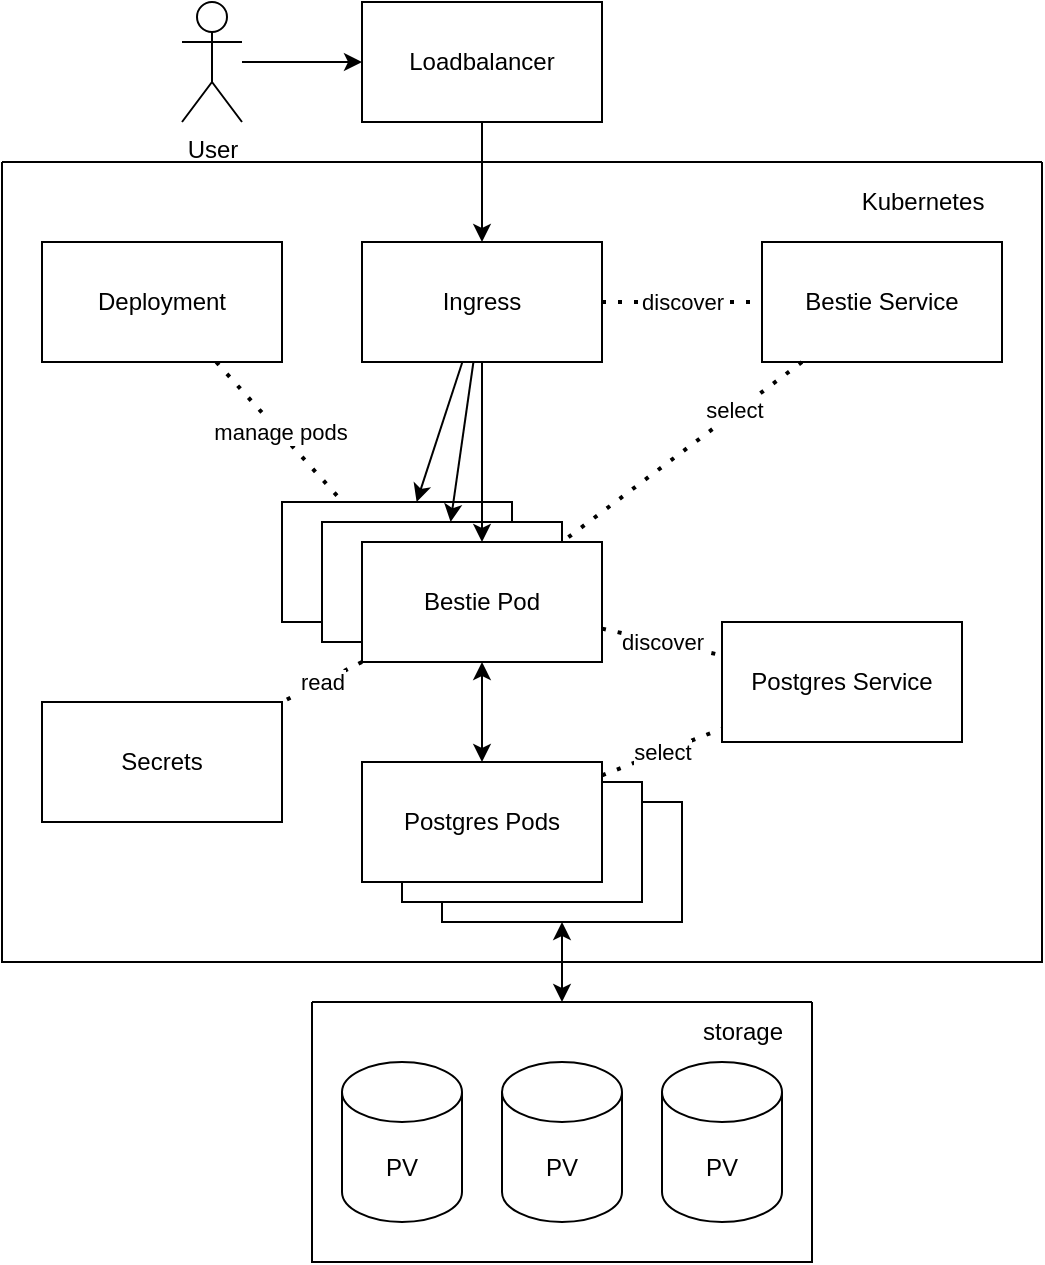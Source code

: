 <mxfile version="17.4.6" type="github">
  <diagram id="jx3OoIZnFbqbHVB8xl_e" name="Page-1">
    <mxGraphModel dx="786" dy="1161" grid="1" gridSize="10" guides="1" tooltips="1" connect="1" arrows="1" fold="1" page="1" pageScale="1" pageWidth="850" pageHeight="1100" math="0" shadow="0">
      <root>
        <mxCell id="0" />
        <mxCell id="1" parent="0" />
        <mxCell id="zp51tWcMS4xHJCahMgBf-17" value="" style="swimlane;startSize=0;" vertex="1" parent="1">
          <mxGeometry x="80" y="280" width="520" height="400" as="geometry" />
        </mxCell>
        <mxCell id="zp51tWcMS4xHJCahMgBf-18" value="Kubernetes" style="text;html=1;align=center;verticalAlign=middle;resizable=0;points=[];autosize=1;strokeColor=none;fillColor=none;" vertex="1" parent="zp51tWcMS4xHJCahMgBf-17">
          <mxGeometry x="420" y="10" width="80" height="20" as="geometry" />
        </mxCell>
        <mxCell id="zp51tWcMS4xHJCahMgBf-4" value="Bestie Pod" style="rounded=0;whiteSpace=wrap;html=1;" vertex="1" parent="zp51tWcMS4xHJCahMgBf-17">
          <mxGeometry x="140" y="170" width="115" height="60" as="geometry" />
        </mxCell>
        <mxCell id="zp51tWcMS4xHJCahMgBf-5" value="Bestie Pod" style="rounded=0;whiteSpace=wrap;html=1;" vertex="1" parent="zp51tWcMS4xHJCahMgBf-17">
          <mxGeometry x="160" y="180" width="120" height="60" as="geometry" />
        </mxCell>
        <mxCell id="zp51tWcMS4xHJCahMgBf-6" value="Bestie Pod" style="rounded=0;whiteSpace=wrap;html=1;" vertex="1" parent="zp51tWcMS4xHJCahMgBf-17">
          <mxGeometry x="180" y="190" width="120" height="60" as="geometry" />
        </mxCell>
        <mxCell id="zp51tWcMS4xHJCahMgBf-26" value="manage pods" style="endArrow=none;dashed=1;html=1;dashPattern=1 3;strokeWidth=2;rounded=0;" edge="1" parent="zp51tWcMS4xHJCahMgBf-17" source="zp51tWcMS4xHJCahMgBf-20" target="zp51tWcMS4xHJCahMgBf-4">
          <mxGeometry width="50" height="50" relative="1" as="geometry">
            <mxPoint x="320" y="250" as="sourcePoint" />
            <mxPoint x="370" y="200" as="targetPoint" />
          </mxGeometry>
        </mxCell>
        <mxCell id="zp51tWcMS4xHJCahMgBf-1" value="Ingress" style="rounded=0;whiteSpace=wrap;html=1;" vertex="1" parent="zp51tWcMS4xHJCahMgBf-17">
          <mxGeometry x="180" y="40" width="120" height="60" as="geometry" />
        </mxCell>
        <mxCell id="zp51tWcMS4xHJCahMgBf-10" value="" style="endArrow=classic;html=1;rounded=0;" edge="1" parent="zp51tWcMS4xHJCahMgBf-17" source="zp51tWcMS4xHJCahMgBf-1" target="zp51tWcMS4xHJCahMgBf-4">
          <mxGeometry width="50" height="50" relative="1" as="geometry">
            <mxPoint x="320" y="270" as="sourcePoint" />
            <mxPoint x="370" y="220" as="targetPoint" />
          </mxGeometry>
        </mxCell>
        <mxCell id="zp51tWcMS4xHJCahMgBf-11" value="" style="endArrow=classic;html=1;rounded=0;" edge="1" parent="zp51tWcMS4xHJCahMgBf-17" source="zp51tWcMS4xHJCahMgBf-1" target="zp51tWcMS4xHJCahMgBf-5">
          <mxGeometry width="50" height="50" relative="1" as="geometry">
            <mxPoint x="320" y="270" as="sourcePoint" />
            <mxPoint x="370" y="220" as="targetPoint" />
          </mxGeometry>
        </mxCell>
        <mxCell id="zp51tWcMS4xHJCahMgBf-12" value="" style="endArrow=classic;html=1;rounded=0;" edge="1" parent="zp51tWcMS4xHJCahMgBf-17" source="zp51tWcMS4xHJCahMgBf-1" target="zp51tWcMS4xHJCahMgBf-6">
          <mxGeometry width="50" height="50" relative="1" as="geometry">
            <mxPoint x="320" y="270" as="sourcePoint" />
            <mxPoint x="370" y="220" as="targetPoint" />
          </mxGeometry>
        </mxCell>
        <mxCell id="zp51tWcMS4xHJCahMgBf-3" value="Bestie Service" style="rounded=0;whiteSpace=wrap;html=1;" vertex="1" parent="zp51tWcMS4xHJCahMgBf-17">
          <mxGeometry x="380" y="40" width="120" height="60" as="geometry" />
        </mxCell>
        <mxCell id="zp51tWcMS4xHJCahMgBf-15" value="" style="endArrow=none;dashed=1;html=1;dashPattern=1 3;strokeWidth=2;rounded=0;" edge="1" parent="zp51tWcMS4xHJCahMgBf-17" source="zp51tWcMS4xHJCahMgBf-3" target="zp51tWcMS4xHJCahMgBf-6">
          <mxGeometry width="50" height="50" relative="1" as="geometry">
            <mxPoint x="310" y="270" as="sourcePoint" />
            <mxPoint x="360" y="220" as="targetPoint" />
          </mxGeometry>
        </mxCell>
        <mxCell id="zp51tWcMS4xHJCahMgBf-44" value="select" style="edgeLabel;html=1;align=center;verticalAlign=middle;resizable=0;points=[];" vertex="1" connectable="0" parent="zp51tWcMS4xHJCahMgBf-15">
          <mxGeometry x="-0.445" y="-1" relative="1" as="geometry">
            <mxPoint as="offset" />
          </mxGeometry>
        </mxCell>
        <mxCell id="zp51tWcMS4xHJCahMgBf-19" value="discover" style="endArrow=none;dashed=1;html=1;dashPattern=1 3;strokeWidth=2;rounded=0;" edge="1" parent="zp51tWcMS4xHJCahMgBf-17" source="zp51tWcMS4xHJCahMgBf-1" target="zp51tWcMS4xHJCahMgBf-3">
          <mxGeometry width="50" height="50" relative="1" as="geometry">
            <mxPoint x="290" y="80" as="sourcePoint" />
            <mxPoint x="360" y="220" as="targetPoint" />
          </mxGeometry>
        </mxCell>
        <mxCell id="zp51tWcMS4xHJCahMgBf-20" value="Deployment" style="rounded=0;whiteSpace=wrap;html=1;" vertex="1" parent="zp51tWcMS4xHJCahMgBf-17">
          <mxGeometry x="20" y="40" width="120" height="60" as="geometry" />
        </mxCell>
        <mxCell id="zp51tWcMS4xHJCahMgBf-31" value="Postgres Service" style="rounded=0;whiteSpace=wrap;html=1;" vertex="1" parent="zp51tWcMS4xHJCahMgBf-17">
          <mxGeometry x="360" y="230" width="120" height="60" as="geometry" />
        </mxCell>
        <mxCell id="zp51tWcMS4xHJCahMgBf-32" value="" style="rounded=0;whiteSpace=wrap;html=1;" vertex="1" parent="zp51tWcMS4xHJCahMgBf-17">
          <mxGeometry x="220" y="320" width="120" height="60" as="geometry" />
        </mxCell>
        <mxCell id="zp51tWcMS4xHJCahMgBf-34" value="" style="rounded=0;whiteSpace=wrap;html=1;" vertex="1" parent="zp51tWcMS4xHJCahMgBf-17">
          <mxGeometry x="200" y="310" width="120" height="60" as="geometry" />
        </mxCell>
        <mxCell id="zp51tWcMS4xHJCahMgBf-33" value="Postgres Pods" style="rounded=0;whiteSpace=wrap;html=1;" vertex="1" parent="zp51tWcMS4xHJCahMgBf-17">
          <mxGeometry x="180" y="300" width="120" height="60" as="geometry" />
        </mxCell>
        <mxCell id="zp51tWcMS4xHJCahMgBf-39" value="" style="endArrow=classic;startArrow=classic;html=1;rounded=0;" edge="1" parent="zp51tWcMS4xHJCahMgBf-17" source="zp51tWcMS4xHJCahMgBf-6" target="zp51tWcMS4xHJCahMgBf-33">
          <mxGeometry width="50" height="50" relative="1" as="geometry">
            <mxPoint x="290" y="210" as="sourcePoint" />
            <mxPoint x="340" y="160" as="targetPoint" />
          </mxGeometry>
        </mxCell>
        <mxCell id="zp51tWcMS4xHJCahMgBf-40" value="" style="endArrow=classic;startArrow=classic;html=1;rounded=0;" edge="1" parent="zp51tWcMS4xHJCahMgBf-17" source="zp51tWcMS4xHJCahMgBf-42" target="zp51tWcMS4xHJCahMgBf-32">
          <mxGeometry width="50" height="50" relative="1" as="geometry">
            <mxPoint x="180" y="200" as="sourcePoint" />
            <mxPoint x="230" y="150" as="targetPoint" />
          </mxGeometry>
        </mxCell>
        <mxCell id="zp51tWcMS4xHJCahMgBf-42" value="" style="swimlane;startSize=0;" vertex="1" parent="zp51tWcMS4xHJCahMgBf-17">
          <mxGeometry x="155" y="420" width="250" height="130" as="geometry" />
        </mxCell>
        <mxCell id="zp51tWcMS4xHJCahMgBf-43" value="storage" style="text;html=1;align=center;verticalAlign=middle;resizable=0;points=[];autosize=1;strokeColor=none;fillColor=none;" vertex="1" parent="zp51tWcMS4xHJCahMgBf-42">
          <mxGeometry x="185" y="5" width="60" height="20" as="geometry" />
        </mxCell>
        <mxCell id="zp51tWcMS4xHJCahMgBf-38" value="PV" style="shape=cylinder3;whiteSpace=wrap;html=1;boundedLbl=1;backgroundOutline=1;size=15;" vertex="1" parent="zp51tWcMS4xHJCahMgBf-42">
          <mxGeometry x="175" y="30" width="60" height="80" as="geometry" />
        </mxCell>
        <mxCell id="zp51tWcMS4xHJCahMgBf-37" value="PV" style="shape=cylinder3;whiteSpace=wrap;html=1;boundedLbl=1;backgroundOutline=1;size=15;" vertex="1" parent="zp51tWcMS4xHJCahMgBf-42">
          <mxGeometry x="95" y="30" width="60" height="80" as="geometry" />
        </mxCell>
        <mxCell id="zp51tWcMS4xHJCahMgBf-29" value="PV" style="shape=cylinder3;whiteSpace=wrap;html=1;boundedLbl=1;backgroundOutline=1;size=15;" vertex="1" parent="zp51tWcMS4xHJCahMgBf-42">
          <mxGeometry x="15" y="30" width="60" height="80" as="geometry" />
        </mxCell>
        <mxCell id="zp51tWcMS4xHJCahMgBf-45" value="discover" style="endArrow=none;dashed=1;html=1;dashPattern=1 3;strokeWidth=2;rounded=0;" edge="1" parent="zp51tWcMS4xHJCahMgBf-17" source="zp51tWcMS4xHJCahMgBf-6" target="zp51tWcMS4xHJCahMgBf-31">
          <mxGeometry width="50" height="50" relative="1" as="geometry">
            <mxPoint x="320" y="210" as="sourcePoint" />
            <mxPoint x="370" y="160" as="targetPoint" />
          </mxGeometry>
        </mxCell>
        <mxCell id="zp51tWcMS4xHJCahMgBf-46" value="select" style="endArrow=none;dashed=1;html=1;dashPattern=1 3;strokeWidth=2;rounded=0;" edge="1" parent="zp51tWcMS4xHJCahMgBf-17" source="zp51tWcMS4xHJCahMgBf-33" target="zp51tWcMS4xHJCahMgBf-31">
          <mxGeometry width="50" height="50" relative="1" as="geometry">
            <mxPoint x="320" y="210" as="sourcePoint" />
            <mxPoint x="370" y="160" as="targetPoint" />
          </mxGeometry>
        </mxCell>
        <mxCell id="zp51tWcMS4xHJCahMgBf-47" value="Secrets" style="rounded=0;whiteSpace=wrap;html=1;" vertex="1" parent="zp51tWcMS4xHJCahMgBf-17">
          <mxGeometry x="20" y="270" width="120" height="60" as="geometry" />
        </mxCell>
        <mxCell id="zp51tWcMS4xHJCahMgBf-48" value="read" style="endArrow=none;dashed=1;html=1;dashPattern=1 3;strokeWidth=2;rounded=0;" edge="1" parent="zp51tWcMS4xHJCahMgBf-17" source="zp51tWcMS4xHJCahMgBf-6" target="zp51tWcMS4xHJCahMgBf-47">
          <mxGeometry width="50" height="50" relative="1" as="geometry">
            <mxPoint x="320" y="210" as="sourcePoint" />
            <mxPoint x="370" y="160" as="targetPoint" />
          </mxGeometry>
        </mxCell>
        <mxCell id="zp51tWcMS4xHJCahMgBf-7" value="User" style="shape=umlActor;verticalLabelPosition=bottom;verticalAlign=top;html=1;outlineConnect=0;" vertex="1" parent="1">
          <mxGeometry x="170" y="200" width="30" height="60" as="geometry" />
        </mxCell>
        <mxCell id="zp51tWcMS4xHJCahMgBf-9" value="" style="endArrow=classic;html=1;rounded=0;" edge="1" parent="1" source="zp51tWcMS4xHJCahMgBf-7" target="zp51tWcMS4xHJCahMgBf-28">
          <mxGeometry width="50" height="50" relative="1" as="geometry">
            <mxPoint x="330" y="130" as="sourcePoint" />
            <mxPoint x="447.5" y="570" as="targetPoint" />
          </mxGeometry>
        </mxCell>
        <mxCell id="zp51tWcMS4xHJCahMgBf-28" value="Loadbalancer" style="rounded=0;whiteSpace=wrap;html=1;" vertex="1" parent="1">
          <mxGeometry x="260" y="200" width="120" height="60" as="geometry" />
        </mxCell>
        <mxCell id="zp51tWcMS4xHJCahMgBf-36" value="" style="endArrow=classic;html=1;rounded=0;" edge="1" parent="1" source="zp51tWcMS4xHJCahMgBf-28" target="zp51tWcMS4xHJCahMgBf-1">
          <mxGeometry width="50" height="50" relative="1" as="geometry">
            <mxPoint x="400" y="600" as="sourcePoint" />
            <mxPoint x="450" y="550" as="targetPoint" />
          </mxGeometry>
        </mxCell>
      </root>
    </mxGraphModel>
  </diagram>
</mxfile>

